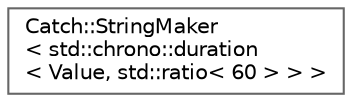 digraph "Graphical Class Hierarchy"
{
 // LATEX_PDF_SIZE
  bgcolor="transparent";
  edge [fontname=Helvetica,fontsize=10,labelfontname=Helvetica,labelfontsize=10];
  node [fontname=Helvetica,fontsize=10,shape=box,height=0.2,width=0.4];
  rankdir="LR";
  Node0 [id="Node000000",label="Catch::StringMaker\l\< std::chrono::duration\l\< Value, std::ratio\< 60 \> \> \>",height=0.2,width=0.4,color="grey40", fillcolor="white", style="filled",URL="$structCatch_1_1StringMaker_3_01std_1_1chrono_1_1duration_3_01Value_00_01std_1_1ratio_3_0160_01_4_01_4_01_4.html",tooltip=" "];
}
